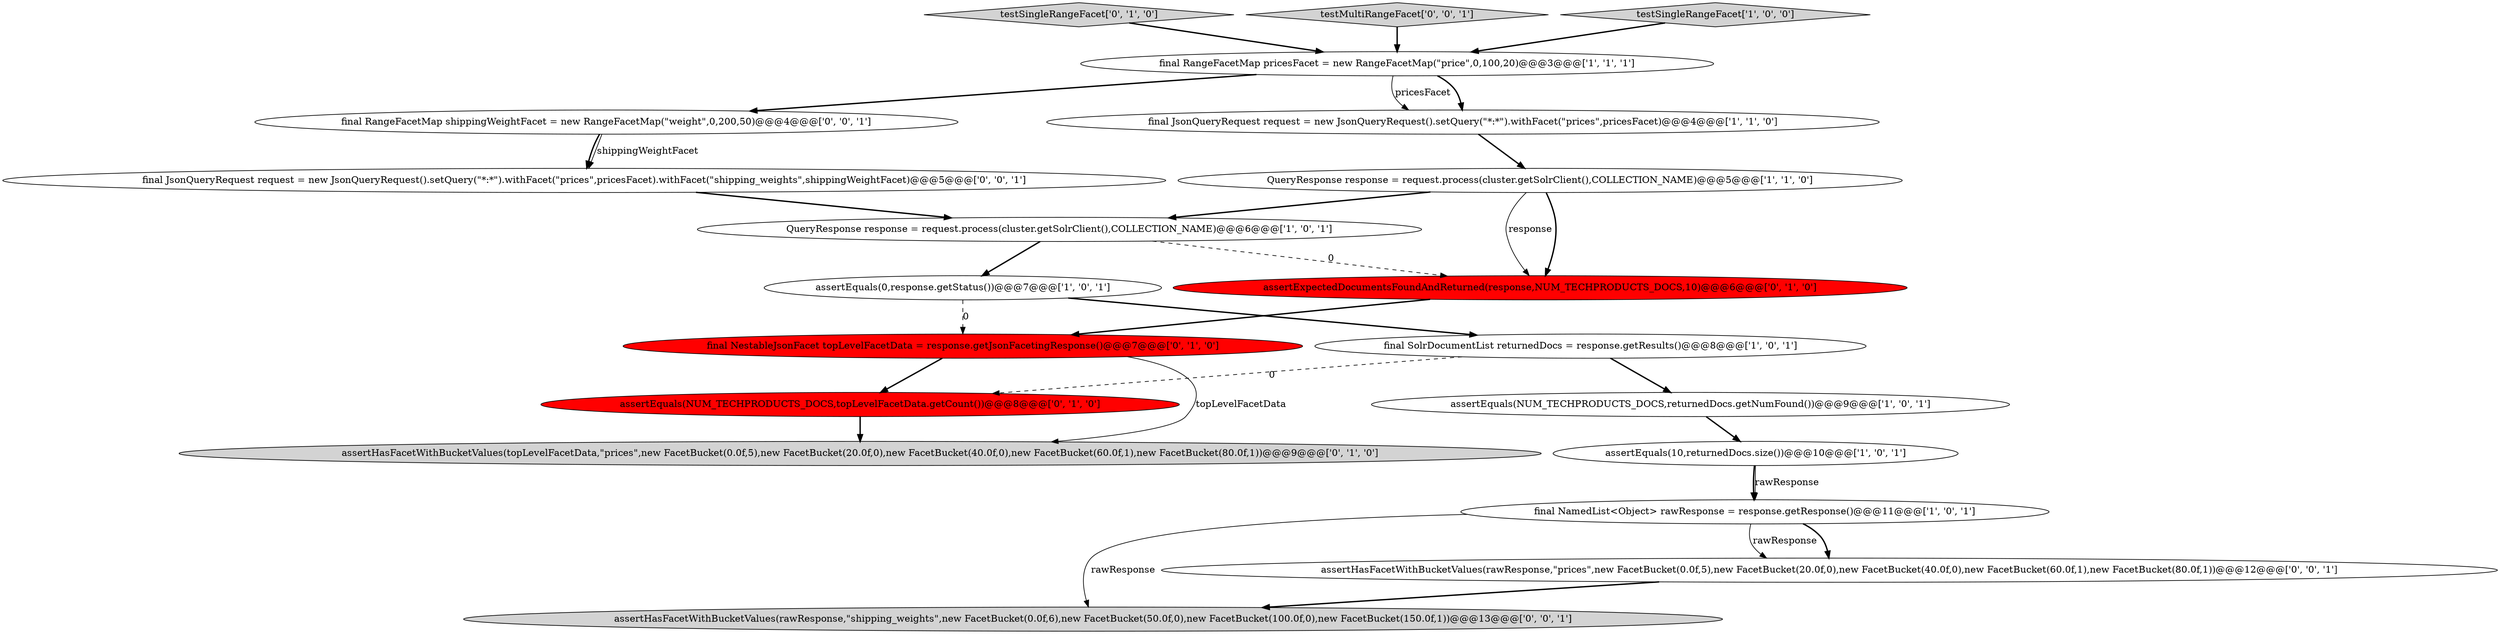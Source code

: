 digraph {
11 [style = filled, label = "assertExpectedDocumentsFoundAndReturned(response,NUM_TECHPRODUCTS_DOCS,10)@@@6@@@['0', '1', '0']", fillcolor = red, shape = ellipse image = "AAA1AAABBB2BBB"];
16 [style = filled, label = "assertHasFacetWithBucketValues(rawResponse,\"shipping_weights\",new FacetBucket(0.0f,6),new FacetBucket(50.0f,0),new FacetBucket(100.0f,0),new FacetBucket(150.0f,1))@@@13@@@['0', '0', '1']", fillcolor = lightgray, shape = ellipse image = "AAA0AAABBB3BBB"];
2 [style = filled, label = "final RangeFacetMap pricesFacet = new RangeFacetMap(\"price\",0,100,20)@@@3@@@['1', '1', '1']", fillcolor = white, shape = ellipse image = "AAA0AAABBB1BBB"];
0 [style = filled, label = "QueryResponse response = request.process(cluster.getSolrClient(),COLLECTION_NAME)@@@5@@@['1', '1', '0']", fillcolor = white, shape = ellipse image = "AAA0AAABBB1BBB"];
10 [style = filled, label = "testSingleRangeFacet['0', '1', '0']", fillcolor = lightgray, shape = diamond image = "AAA0AAABBB2BBB"];
3 [style = filled, label = "final SolrDocumentList returnedDocs = response.getResults()@@@8@@@['1', '0', '1']", fillcolor = white, shape = ellipse image = "AAA0AAABBB1BBB"];
13 [style = filled, label = "assertHasFacetWithBucketValues(topLevelFacetData,\"prices\",new FacetBucket(0.0f,5),new FacetBucket(20.0f,0),new FacetBucket(40.0f,0),new FacetBucket(60.0f,1),new FacetBucket(80.0f,1))@@@9@@@['0', '1', '0']", fillcolor = lightgray, shape = ellipse image = "AAA0AAABBB2BBB"];
15 [style = filled, label = "final JsonQueryRequest request = new JsonQueryRequest().setQuery(\"*:*\").withFacet(\"prices\",pricesFacet).withFacet(\"shipping_weights\",shippingWeightFacet)@@@5@@@['0', '0', '1']", fillcolor = white, shape = ellipse image = "AAA0AAABBB3BBB"];
8 [style = filled, label = "assertEquals(NUM_TECHPRODUCTS_DOCS,returnedDocs.getNumFound())@@@9@@@['1', '0', '1']", fillcolor = white, shape = ellipse image = "AAA0AAABBB1BBB"];
17 [style = filled, label = "testMultiRangeFacet['0', '0', '1']", fillcolor = lightgray, shape = diamond image = "AAA0AAABBB3BBB"];
19 [style = filled, label = "final RangeFacetMap shippingWeightFacet = new RangeFacetMap(\"weight\",0,200,50)@@@4@@@['0', '0', '1']", fillcolor = white, shape = ellipse image = "AAA0AAABBB3BBB"];
9 [style = filled, label = "final JsonQueryRequest request = new JsonQueryRequest().setQuery(\"*:*\").withFacet(\"prices\",pricesFacet)@@@4@@@['1', '1', '0']", fillcolor = white, shape = ellipse image = "AAA0AAABBB1BBB"];
6 [style = filled, label = "QueryResponse response = request.process(cluster.getSolrClient(),COLLECTION_NAME)@@@6@@@['1', '0', '1']", fillcolor = white, shape = ellipse image = "AAA0AAABBB1BBB"];
1 [style = filled, label = "assertEquals(10,returnedDocs.size())@@@10@@@['1', '0', '1']", fillcolor = white, shape = ellipse image = "AAA0AAABBB1BBB"];
4 [style = filled, label = "final NamedList<Object> rawResponse = response.getResponse()@@@11@@@['1', '0', '1']", fillcolor = white, shape = ellipse image = "AAA0AAABBB1BBB"];
14 [style = filled, label = "assertEquals(NUM_TECHPRODUCTS_DOCS,topLevelFacetData.getCount())@@@8@@@['0', '1', '0']", fillcolor = red, shape = ellipse image = "AAA1AAABBB2BBB"];
18 [style = filled, label = "assertHasFacetWithBucketValues(rawResponse,\"prices\",new FacetBucket(0.0f,5),new FacetBucket(20.0f,0),new FacetBucket(40.0f,0),new FacetBucket(60.0f,1),new FacetBucket(80.0f,1))@@@12@@@['0', '0', '1']", fillcolor = white, shape = ellipse image = "AAA0AAABBB3BBB"];
12 [style = filled, label = "final NestableJsonFacet topLevelFacetData = response.getJsonFacetingResponse()@@@7@@@['0', '1', '0']", fillcolor = red, shape = ellipse image = "AAA1AAABBB2BBB"];
5 [style = filled, label = "testSingleRangeFacet['1', '0', '0']", fillcolor = lightgray, shape = diamond image = "AAA0AAABBB1BBB"];
7 [style = filled, label = "assertEquals(0,response.getStatus())@@@7@@@['1', '0', '1']", fillcolor = white, shape = ellipse image = "AAA0AAABBB1BBB"];
1->4 [style = bold, label=""];
2->19 [style = bold, label=""];
1->4 [style = solid, label="rawResponse"];
9->0 [style = bold, label=""];
0->6 [style = bold, label=""];
6->11 [style = dashed, label="0"];
0->11 [style = bold, label=""];
12->13 [style = solid, label="topLevelFacetData"];
4->16 [style = solid, label="rawResponse"];
11->12 [style = bold, label=""];
15->6 [style = bold, label=""];
4->18 [style = bold, label=""];
2->9 [style = bold, label=""];
7->3 [style = bold, label=""];
19->15 [style = solid, label="shippingWeightFacet"];
4->18 [style = solid, label="rawResponse"];
8->1 [style = bold, label=""];
2->9 [style = solid, label="pricesFacet"];
5->2 [style = bold, label=""];
17->2 [style = bold, label=""];
3->8 [style = bold, label=""];
12->14 [style = bold, label=""];
7->12 [style = dashed, label="0"];
0->11 [style = solid, label="response"];
10->2 [style = bold, label=""];
14->13 [style = bold, label=""];
19->15 [style = bold, label=""];
6->7 [style = bold, label=""];
3->14 [style = dashed, label="0"];
18->16 [style = bold, label=""];
}
